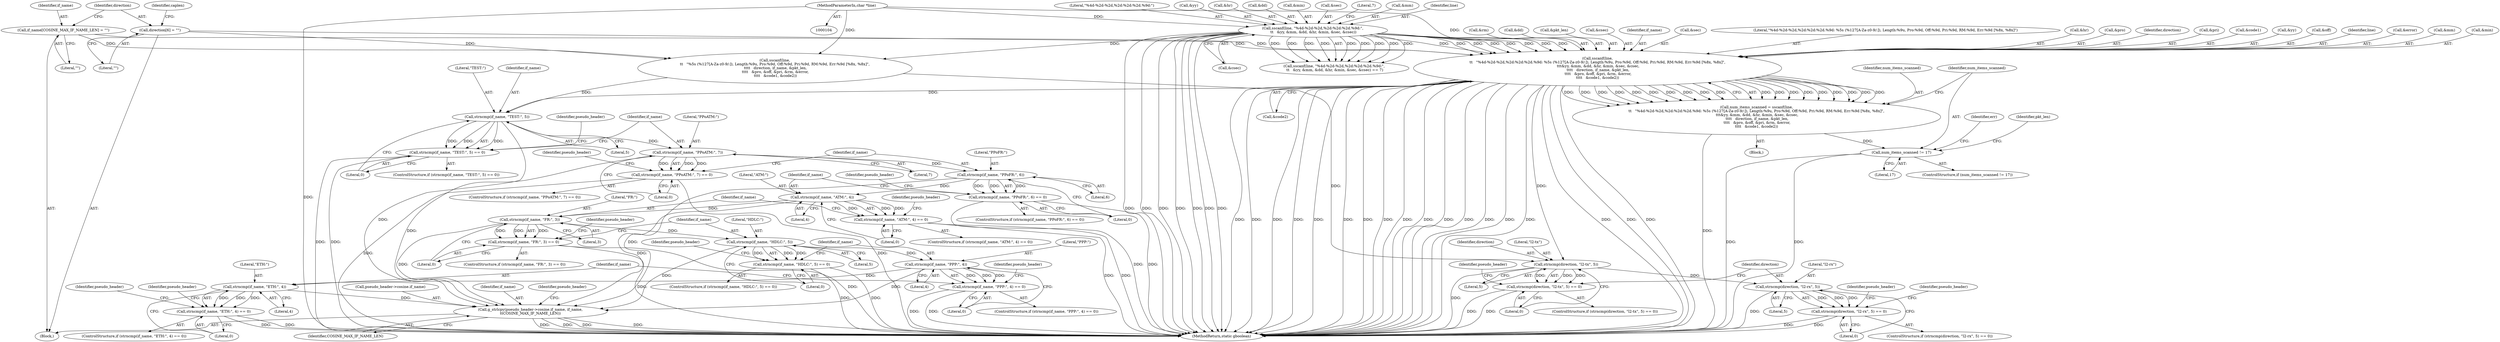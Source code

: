 digraph "0_wireshark_f5ec0afb766f19519ea9623152cca3bbe2229500_2@API" {
"1000175" [label="(Call,sscanf(line,\n\t\t   \"%4d-%2d-%2d,%2d:%2d:%2d.%9d: %5s (%127[A-Za-z0-9/:]), Length:%9u, Pro:%9d, Off:%9d, Pri:%9d, RM:%9d, Err:%9d [%8x, %8x]\",\n \t\t\t&yy, &mm, &dd, &hr, &min, &sec, &csec,\n \t\t\t\t   direction, if_name, &pkt_len,\n \t\t\t\t   &pro, &off, &pri, &rm, &error,\n\t\t\t\t   &code1, &code2))"];
"1000154" [label="(Call,sscanf(line, \"%4d-%2d-%2d,%2d:%2d:%2d.%9d:\",\n \t\t   &yy, &mm, &dd, &hr, &min, &sec, &csec))"];
"1000108" [label="(MethodParameterIn,char *line)"];
"1000140" [label="(Call,direction[6] = \"\")"];
"1000136" [label="(Call,if_name[COSINE_MAX_IF_NAME_LEN] = \"\")"];
"1000173" [label="(Call,num_items_scanned = sscanf(line,\n\t\t   \"%4d-%2d-%2d,%2d:%2d:%2d.%9d: %5s (%127[A-Za-z0-9/:]), Length:%9u, Pro:%9d, Off:%9d, Pri:%9d, RM:%9d, Err:%9d [%8x, %8x]\",\n \t\t\t&yy, &mm, &dd, &hr, &min, &sec, &csec,\n \t\t\t\t   direction, if_name, &pkt_len,\n \t\t\t\t   &pro, &off, &pri, &rm, &error,\n\t\t\t\t   &code1, &code2))"];
"1000211" [label="(Call,num_items_scanned != 17)"];
"1000377" [label="(Call,strncmp(if_name, \"TEST:\", 5))"];
"1000376" [label="(Call,strncmp(if_name, \"TEST:\", 5) == 0)"];
"1000393" [label="(Call,strncmp(if_name, \"PPoATM:\", 7))"];
"1000392" [label="(Call,strncmp(if_name, \"PPoATM:\", 7) == 0)"];
"1000409" [label="(Call,strncmp(if_name, \"PPoFR:\", 6))"];
"1000408" [label="(Call,strncmp(if_name, \"PPoFR:\", 6) == 0)"];
"1000425" [label="(Call,strncmp(if_name, \"ATM:\", 4))"];
"1000424" [label="(Call,strncmp(if_name, \"ATM:\", 4) == 0)"];
"1000441" [label="(Call,strncmp(if_name, \"FR:\", 3))"];
"1000440" [label="(Call,strncmp(if_name, \"FR:\", 3) == 0)"];
"1000457" [label="(Call,strncmp(if_name, \"HDLC:\", 5))"];
"1000456" [label="(Call,strncmp(if_name, \"HDLC:\", 5) == 0)"];
"1000473" [label="(Call,strncmp(if_name, \"PPP:\", 4))"];
"1000472" [label="(Call,strncmp(if_name, \"PPP:\", 4) == 0)"];
"1000489" [label="(Call,strncmp(if_name, \"ETH:\", 4))"];
"1000488" [label="(Call,strncmp(if_name, \"ETH:\", 4) == 0)"];
"1000542" [label="(Call,g_strlcpy(pseudo_header->cosine.if_name, if_name,\n\t\tCOSINE_MAX_IF_NAME_LEN))"];
"1000513" [label="(Call,strncmp(direction, \"l2-tx\", 5))"];
"1000512" [label="(Call,strncmp(direction, \"l2-tx\", 5) == 0)"];
"1000529" [label="(Call,strncmp(direction, \"l2-rx\", 5))"];
"1000528" [label="(Call,strncmp(direction, \"l2-rx\", 5) == 0)"];
"1000439" [label="(ControlStructure,if (strncmp(if_name, \"FR:\", 3) == 0))"];
"1000498" [label="(Identifier,pseudo_header)"];
"1000202" [label="(Call,&rm)"];
"1000208" [label="(Call,&code2)"];
"1000182" [label="(Call,&dd)"];
"1000412" [label="(Literal,6)"];
"1000212" [label="(Identifier,num_items_scanned)"];
"1000427" [label="(Literal,\"ATM:\")"];
"1000210" [label="(ControlStructure,if (num_items_scanned != 17))"];
"1000194" [label="(Call,&pkt_len)"];
"1000474" [label="(Identifier,if_name)"];
"1000402" [label="(Identifier,pseudo_header)"];
"1000466" [label="(Identifier,pseudo_header)"];
"1000458" [label="(Identifier,if_name)"];
"1000514" [label="(Identifier,direction)"];
"1000477" [label="(Literal,0)"];
"1000161" [label="(Call,&dd)"];
"1000190" [label="(Call,&csec)"];
"1000111" [label="(Block,)"];
"1000211" [label="(Call,num_items_scanned != 17)"];
"1000532" [label="(Literal,5)"];
"1000193" [label="(Identifier,if_name)"];
"1000188" [label="(Call,&sec)"];
"1000165" [label="(Call,&min)"];
"1000457" [label="(Call,strncmp(if_name, \"HDLC:\", 5))"];
"1000450" [label="(Identifier,pseudo_header)"];
"1000217" [label="(Identifier,err)"];
"1000381" [label="(Literal,0)"];
"1000491" [label="(Literal,\"ETH:\")"];
"1000475" [label="(Literal,\"PPP:\")"];
"1000476" [label="(Literal,4)"];
"1000108" [label="(MethodParameterIn,char *line)"];
"1000533" [label="(Literal,0)"];
"1000167" [label="(Call,&sec)"];
"1000529" [label="(Call,strncmp(direction, \"l2-rx\", 5))"];
"1000434" [label="(Identifier,pseudo_header)"];
"1000173" [label="(Call,num_items_scanned = sscanf(line,\n\t\t   \"%4d-%2d-%2d,%2d:%2d:%2d.%9d: %5s (%127[A-Za-z0-9/:]), Length:%9u, Pro:%9d, Off:%9d, Pri:%9d, RM:%9d, Err:%9d [%8x, %8x]\",\n \t\t\t&yy, &mm, &dd, &hr, &min, &sec, &csec,\n \t\t\t\t   direction, if_name, &pkt_len,\n \t\t\t\t   &pro, &off, &pri, &rm, &error,\n\t\t\t\t   &code1, &code2))"];
"1000489" [label="(Call,strncmp(if_name, \"ETH:\", 4))"];
"1000171" [label="(Literal,7)"];
"1000159" [label="(Call,&mm)"];
"1000137" [label="(Identifier,if_name)"];
"1000177" [label="(Literal,\"%4d-%2d-%2d,%2d:%2d:%2d.%9d: %5s (%127[A-Za-z0-9/:]), Length:%9u, Pro:%9d, Off:%9d, Pri:%9d, RM:%9d, Err:%9d [%8x, %8x]\")"];
"1000396" [label="(Literal,7)"];
"1000522" [label="(Identifier,pseudo_header)"];
"1000408" [label="(Call,strncmp(if_name, \"PPoFR:\", 6) == 0)"];
"1000442" [label="(Identifier,if_name)"];
"1000460" [label="(Literal,5)"];
"1000174" [label="(Identifier,num_items_scanned)"];
"1000393" [label="(Call,strncmp(if_name, \"PPoATM:\", 7))"];
"1000392" [label="(Call,strncmp(if_name, \"PPoATM:\", 7) == 0)"];
"1000492" [label="(Literal,4)"];
"1000407" [label="(ControlStructure,if (strncmp(if_name, \"PPoFR:\", 6) == 0))"];
"1000184" [label="(Call,&hr)"];
"1000172" [label="(Block,)"];
"1000530" [label="(Identifier,direction)"];
"1000424" [label="(Call,strncmp(if_name, \"ATM:\", 4) == 0)"];
"1000196" [label="(Call,&pro)"];
"1000155" [label="(Identifier,line)"];
"1000375" [label="(ControlStructure,if (strncmp(if_name, \"TEST:\", 5) == 0))"];
"1000140" [label="(Call,direction[6] = \"\")"];
"1000156" [label="(Literal,\"%4d-%2d-%2d,%2d:%2d:%2d.%9d:\")"];
"1000413" [label="(Literal,0)"];
"1000429" [label="(Literal,0)"];
"1000377" [label="(Call,strncmp(if_name, \"TEST:\", 5))"];
"1000548" [label="(Identifier,if_name)"];
"1000376" [label="(Call,strncmp(if_name, \"TEST:\", 5) == 0)"];
"1000426" [label="(Identifier,if_name)"];
"1000471" [label="(ControlStructure,if (strncmp(if_name, \"PPP:\", 4) == 0))"];
"1000150" [label="(Identifier,caplen)"];
"1000380" [label="(Literal,5)"];
"1000459" [label="(Literal,\"HDLC:\")"];
"1000578" [label="(MethodReturn,static gboolean)"];
"1000488" [label="(Call,strncmp(if_name, \"ETH:\", 4) == 0)"];
"1000461" [label="(Literal,0)"];
"1000455" [label="(ControlStructure,if (strncmp(if_name, \"HDLC:\", 5) == 0))"];
"1000531" [label="(Literal,\"l2-rx\")"];
"1000138" [label="(Literal,\"\")"];
"1000142" [label="(Literal,\"\")"];
"1000418" [label="(Identifier,pseudo_header)"];
"1000423" [label="(ControlStructure,if (strncmp(if_name, \"ATM:\", 4) == 0))"];
"1000473" [label="(Call,strncmp(if_name, \"PPP:\", 4))"];
"1000425" [label="(Call,strncmp(if_name, \"ATM:\", 4))"];
"1000482" [label="(Identifier,pseudo_header)"];
"1000154" [label="(Call,sscanf(line, \"%4d-%2d-%2d,%2d:%2d:%2d.%9d:\",\n \t\t   &yy, &mm, &dd, &hr, &min, &sec, &csec))"];
"1000516" [label="(Literal,5)"];
"1000157" [label="(Call,&yy)"];
"1000441" [label="(Call,strncmp(if_name, \"FR:\", 3))"];
"1000553" [label="(Identifier,pseudo_header)"];
"1000507" [label="(Identifier,pseudo_header)"];
"1000549" [label="(Identifier,COSINE_MAX_IF_NAME_LEN)"];
"1000192" [label="(Identifier,direction)"];
"1000379" [label="(Literal,\"TEST:\")"];
"1000230" [label="(Call,sscanf(line,\n\t\t   \"%5s (%127[A-Za-z0-9/:]), Length:%9u, Pro:%9d, Off:%9d, Pri:%9d, RM:%9d, Err:%9d [%8x, %8x]\",\n \t\t\t\t   direction, if_name, &pkt_len,\n \t\t\t\t   &pro, &off, &pri, &rm, &error,\n \t\t\t\t   &code1, &code2))"];
"1000444" [label="(Literal,3)"];
"1000528" [label="(Call,strncmp(direction, \"l2-rx\", 5) == 0)"];
"1000378" [label="(Identifier,if_name)"];
"1000440" [label="(Call,strncmp(if_name, \"FR:\", 3) == 0)"];
"1000512" [label="(Call,strncmp(direction, \"l2-tx\", 5) == 0)"];
"1000511" [label="(ControlStructure,if (strncmp(direction, \"l2-tx\", 5) == 0))"];
"1000200" [label="(Call,&pri)"];
"1000206" [label="(Call,&code1)"];
"1000490" [label="(Identifier,if_name)"];
"1000410" [label="(Identifier,if_name)"];
"1000445" [label="(Literal,0)"];
"1000487" [label="(ControlStructure,if (strncmp(if_name, \"ETH:\", 4) == 0))"];
"1000395" [label="(Literal,\"PPoATM:\")"];
"1000394" [label="(Identifier,if_name)"];
"1000284" [label="(Identifier,pkt_len)"];
"1000513" [label="(Call,strncmp(direction, \"l2-tx\", 5))"];
"1000545" [label="(Identifier,pseudo_header)"];
"1000178" [label="(Call,&yy)"];
"1000169" [label="(Call,&csec)"];
"1000153" [label="(Call,sscanf(line, \"%4d-%2d-%2d,%2d:%2d:%2d.%9d:\",\n \t\t   &yy, &mm, &dd, &hr, &min, &sec, &csec) == 7)"];
"1000163" [label="(Call,&hr)"];
"1000543" [label="(Call,pseudo_header->cosine.if_name)"];
"1000515" [label="(Literal,\"l2-tx\")"];
"1000391" [label="(ControlStructure,if (strncmp(if_name, \"PPoATM:\", 7) == 0))"];
"1000542" [label="(Call,g_strlcpy(pseudo_header->cosine.if_name, if_name,\n\t\tCOSINE_MAX_IF_NAME_LEN))"];
"1000527" [label="(ControlStructure,if (strncmp(direction, \"l2-rx\", 5) == 0))"];
"1000175" [label="(Call,sscanf(line,\n\t\t   \"%4d-%2d-%2d,%2d:%2d:%2d.%9d: %5s (%127[A-Za-z0-9/:]), Length:%9u, Pro:%9d, Off:%9d, Pri:%9d, RM:%9d, Err:%9d [%8x, %8x]\",\n \t\t\t&yy, &mm, &dd, &hr, &min, &sec, &csec,\n \t\t\t\t   direction, if_name, &pkt_len,\n \t\t\t\t   &pro, &off, &pri, &rm, &error,\n\t\t\t\t   &code1, &code2))"];
"1000213" [label="(Literal,17)"];
"1000493" [label="(Literal,0)"];
"1000141" [label="(Identifier,direction)"];
"1000443" [label="(Literal,\"FR:\")"];
"1000198" [label="(Call,&off)"];
"1000176" [label="(Identifier,line)"];
"1000204" [label="(Call,&error)"];
"1000456" [label="(Call,strncmp(if_name, \"HDLC:\", 5) == 0)"];
"1000136" [label="(Call,if_name[COSINE_MAX_IF_NAME_LEN] = \"\")"];
"1000409" [label="(Call,strncmp(if_name, \"PPoFR:\", 6))"];
"1000397" [label="(Literal,0)"];
"1000472" [label="(Call,strncmp(if_name, \"PPP:\", 4) == 0)"];
"1000538" [label="(Identifier,pseudo_header)"];
"1000180" [label="(Call,&mm)"];
"1000517" [label="(Literal,0)"];
"1000411" [label="(Literal,\"PPoFR:\")"];
"1000428" [label="(Literal,4)"];
"1000386" [label="(Identifier,pseudo_header)"];
"1000186" [label="(Call,&min)"];
"1000175" -> "1000173"  [label="AST: "];
"1000175" -> "1000208"  [label="CFG: "];
"1000176" -> "1000175"  [label="AST: "];
"1000177" -> "1000175"  [label="AST: "];
"1000178" -> "1000175"  [label="AST: "];
"1000180" -> "1000175"  [label="AST: "];
"1000182" -> "1000175"  [label="AST: "];
"1000184" -> "1000175"  [label="AST: "];
"1000186" -> "1000175"  [label="AST: "];
"1000188" -> "1000175"  [label="AST: "];
"1000190" -> "1000175"  [label="AST: "];
"1000192" -> "1000175"  [label="AST: "];
"1000193" -> "1000175"  [label="AST: "];
"1000194" -> "1000175"  [label="AST: "];
"1000196" -> "1000175"  [label="AST: "];
"1000198" -> "1000175"  [label="AST: "];
"1000200" -> "1000175"  [label="AST: "];
"1000202" -> "1000175"  [label="AST: "];
"1000204" -> "1000175"  [label="AST: "];
"1000206" -> "1000175"  [label="AST: "];
"1000208" -> "1000175"  [label="AST: "];
"1000173" -> "1000175"  [label="CFG: "];
"1000175" -> "1000578"  [label="DDG: "];
"1000175" -> "1000578"  [label="DDG: "];
"1000175" -> "1000578"  [label="DDG: "];
"1000175" -> "1000578"  [label="DDG: "];
"1000175" -> "1000578"  [label="DDG: "];
"1000175" -> "1000578"  [label="DDG: "];
"1000175" -> "1000578"  [label="DDG: "];
"1000175" -> "1000578"  [label="DDG: "];
"1000175" -> "1000578"  [label="DDG: "];
"1000175" -> "1000578"  [label="DDG: "];
"1000175" -> "1000578"  [label="DDG: "];
"1000175" -> "1000578"  [label="DDG: "];
"1000175" -> "1000578"  [label="DDG: "];
"1000175" -> "1000578"  [label="DDG: "];
"1000175" -> "1000578"  [label="DDG: "];
"1000175" -> "1000578"  [label="DDG: "];
"1000175" -> "1000578"  [label="DDG: "];
"1000175" -> "1000578"  [label="DDG: "];
"1000175" -> "1000173"  [label="DDG: "];
"1000175" -> "1000173"  [label="DDG: "];
"1000175" -> "1000173"  [label="DDG: "];
"1000175" -> "1000173"  [label="DDG: "];
"1000175" -> "1000173"  [label="DDG: "];
"1000175" -> "1000173"  [label="DDG: "];
"1000175" -> "1000173"  [label="DDG: "];
"1000175" -> "1000173"  [label="DDG: "];
"1000175" -> "1000173"  [label="DDG: "];
"1000175" -> "1000173"  [label="DDG: "];
"1000175" -> "1000173"  [label="DDG: "];
"1000175" -> "1000173"  [label="DDG: "];
"1000175" -> "1000173"  [label="DDG: "];
"1000175" -> "1000173"  [label="DDG: "];
"1000175" -> "1000173"  [label="DDG: "];
"1000175" -> "1000173"  [label="DDG: "];
"1000175" -> "1000173"  [label="DDG: "];
"1000175" -> "1000173"  [label="DDG: "];
"1000175" -> "1000173"  [label="DDG: "];
"1000154" -> "1000175"  [label="DDG: "];
"1000154" -> "1000175"  [label="DDG: "];
"1000154" -> "1000175"  [label="DDG: "];
"1000154" -> "1000175"  [label="DDG: "];
"1000154" -> "1000175"  [label="DDG: "];
"1000154" -> "1000175"  [label="DDG: "];
"1000154" -> "1000175"  [label="DDG: "];
"1000154" -> "1000175"  [label="DDG: "];
"1000108" -> "1000175"  [label="DDG: "];
"1000140" -> "1000175"  [label="DDG: "];
"1000136" -> "1000175"  [label="DDG: "];
"1000175" -> "1000377"  [label="DDG: "];
"1000175" -> "1000513"  [label="DDG: "];
"1000154" -> "1000153"  [label="AST: "];
"1000154" -> "1000169"  [label="CFG: "];
"1000155" -> "1000154"  [label="AST: "];
"1000156" -> "1000154"  [label="AST: "];
"1000157" -> "1000154"  [label="AST: "];
"1000159" -> "1000154"  [label="AST: "];
"1000161" -> "1000154"  [label="AST: "];
"1000163" -> "1000154"  [label="AST: "];
"1000165" -> "1000154"  [label="AST: "];
"1000167" -> "1000154"  [label="AST: "];
"1000169" -> "1000154"  [label="AST: "];
"1000171" -> "1000154"  [label="CFG: "];
"1000154" -> "1000578"  [label="DDG: "];
"1000154" -> "1000578"  [label="DDG: "];
"1000154" -> "1000578"  [label="DDG: "];
"1000154" -> "1000578"  [label="DDG: "];
"1000154" -> "1000578"  [label="DDG: "];
"1000154" -> "1000578"  [label="DDG: "];
"1000154" -> "1000578"  [label="DDG: "];
"1000154" -> "1000153"  [label="DDG: "];
"1000154" -> "1000153"  [label="DDG: "];
"1000154" -> "1000153"  [label="DDG: "];
"1000154" -> "1000153"  [label="DDG: "];
"1000154" -> "1000153"  [label="DDG: "];
"1000154" -> "1000153"  [label="DDG: "];
"1000154" -> "1000153"  [label="DDG: "];
"1000154" -> "1000153"  [label="DDG: "];
"1000154" -> "1000153"  [label="DDG: "];
"1000108" -> "1000154"  [label="DDG: "];
"1000154" -> "1000230"  [label="DDG: "];
"1000108" -> "1000104"  [label="AST: "];
"1000108" -> "1000578"  [label="DDG: "];
"1000108" -> "1000230"  [label="DDG: "];
"1000140" -> "1000111"  [label="AST: "];
"1000140" -> "1000142"  [label="CFG: "];
"1000141" -> "1000140"  [label="AST: "];
"1000142" -> "1000140"  [label="AST: "];
"1000150" -> "1000140"  [label="CFG: "];
"1000140" -> "1000230"  [label="DDG: "];
"1000136" -> "1000111"  [label="AST: "];
"1000136" -> "1000138"  [label="CFG: "];
"1000137" -> "1000136"  [label="AST: "];
"1000138" -> "1000136"  [label="AST: "];
"1000141" -> "1000136"  [label="CFG: "];
"1000136" -> "1000230"  [label="DDG: "];
"1000173" -> "1000172"  [label="AST: "];
"1000174" -> "1000173"  [label="AST: "];
"1000212" -> "1000173"  [label="CFG: "];
"1000173" -> "1000578"  [label="DDG: "];
"1000173" -> "1000211"  [label="DDG: "];
"1000211" -> "1000210"  [label="AST: "];
"1000211" -> "1000213"  [label="CFG: "];
"1000212" -> "1000211"  [label="AST: "];
"1000213" -> "1000211"  [label="AST: "];
"1000217" -> "1000211"  [label="CFG: "];
"1000284" -> "1000211"  [label="CFG: "];
"1000211" -> "1000578"  [label="DDG: "];
"1000211" -> "1000578"  [label="DDG: "];
"1000377" -> "1000376"  [label="AST: "];
"1000377" -> "1000380"  [label="CFG: "];
"1000378" -> "1000377"  [label="AST: "];
"1000379" -> "1000377"  [label="AST: "];
"1000380" -> "1000377"  [label="AST: "];
"1000381" -> "1000377"  [label="CFG: "];
"1000377" -> "1000376"  [label="DDG: "];
"1000377" -> "1000376"  [label="DDG: "];
"1000377" -> "1000376"  [label="DDG: "];
"1000230" -> "1000377"  [label="DDG: "];
"1000377" -> "1000393"  [label="DDG: "];
"1000377" -> "1000542"  [label="DDG: "];
"1000376" -> "1000375"  [label="AST: "];
"1000376" -> "1000381"  [label="CFG: "];
"1000381" -> "1000376"  [label="AST: "];
"1000386" -> "1000376"  [label="CFG: "];
"1000394" -> "1000376"  [label="CFG: "];
"1000376" -> "1000578"  [label="DDG: "];
"1000376" -> "1000578"  [label="DDG: "];
"1000393" -> "1000392"  [label="AST: "];
"1000393" -> "1000396"  [label="CFG: "];
"1000394" -> "1000393"  [label="AST: "];
"1000395" -> "1000393"  [label="AST: "];
"1000396" -> "1000393"  [label="AST: "];
"1000397" -> "1000393"  [label="CFG: "];
"1000393" -> "1000392"  [label="DDG: "];
"1000393" -> "1000392"  [label="DDG: "];
"1000393" -> "1000392"  [label="DDG: "];
"1000393" -> "1000409"  [label="DDG: "];
"1000393" -> "1000542"  [label="DDG: "];
"1000392" -> "1000391"  [label="AST: "];
"1000392" -> "1000397"  [label="CFG: "];
"1000397" -> "1000392"  [label="AST: "];
"1000402" -> "1000392"  [label="CFG: "];
"1000410" -> "1000392"  [label="CFG: "];
"1000392" -> "1000578"  [label="DDG: "];
"1000392" -> "1000578"  [label="DDG: "];
"1000409" -> "1000408"  [label="AST: "];
"1000409" -> "1000412"  [label="CFG: "];
"1000410" -> "1000409"  [label="AST: "];
"1000411" -> "1000409"  [label="AST: "];
"1000412" -> "1000409"  [label="AST: "];
"1000413" -> "1000409"  [label="CFG: "];
"1000409" -> "1000408"  [label="DDG: "];
"1000409" -> "1000408"  [label="DDG: "];
"1000409" -> "1000408"  [label="DDG: "];
"1000409" -> "1000425"  [label="DDG: "];
"1000409" -> "1000542"  [label="DDG: "];
"1000408" -> "1000407"  [label="AST: "];
"1000408" -> "1000413"  [label="CFG: "];
"1000413" -> "1000408"  [label="AST: "];
"1000418" -> "1000408"  [label="CFG: "];
"1000426" -> "1000408"  [label="CFG: "];
"1000408" -> "1000578"  [label="DDG: "];
"1000408" -> "1000578"  [label="DDG: "];
"1000425" -> "1000424"  [label="AST: "];
"1000425" -> "1000428"  [label="CFG: "];
"1000426" -> "1000425"  [label="AST: "];
"1000427" -> "1000425"  [label="AST: "];
"1000428" -> "1000425"  [label="AST: "];
"1000429" -> "1000425"  [label="CFG: "];
"1000425" -> "1000424"  [label="DDG: "];
"1000425" -> "1000424"  [label="DDG: "];
"1000425" -> "1000424"  [label="DDG: "];
"1000425" -> "1000441"  [label="DDG: "];
"1000425" -> "1000542"  [label="DDG: "];
"1000424" -> "1000423"  [label="AST: "];
"1000424" -> "1000429"  [label="CFG: "];
"1000429" -> "1000424"  [label="AST: "];
"1000434" -> "1000424"  [label="CFG: "];
"1000442" -> "1000424"  [label="CFG: "];
"1000424" -> "1000578"  [label="DDG: "];
"1000424" -> "1000578"  [label="DDG: "];
"1000441" -> "1000440"  [label="AST: "];
"1000441" -> "1000444"  [label="CFG: "];
"1000442" -> "1000441"  [label="AST: "];
"1000443" -> "1000441"  [label="AST: "];
"1000444" -> "1000441"  [label="AST: "];
"1000445" -> "1000441"  [label="CFG: "];
"1000441" -> "1000440"  [label="DDG: "];
"1000441" -> "1000440"  [label="DDG: "];
"1000441" -> "1000440"  [label="DDG: "];
"1000441" -> "1000457"  [label="DDG: "];
"1000441" -> "1000542"  [label="DDG: "];
"1000440" -> "1000439"  [label="AST: "];
"1000440" -> "1000445"  [label="CFG: "];
"1000445" -> "1000440"  [label="AST: "];
"1000450" -> "1000440"  [label="CFG: "];
"1000458" -> "1000440"  [label="CFG: "];
"1000440" -> "1000578"  [label="DDG: "];
"1000440" -> "1000578"  [label="DDG: "];
"1000457" -> "1000456"  [label="AST: "];
"1000457" -> "1000460"  [label="CFG: "];
"1000458" -> "1000457"  [label="AST: "];
"1000459" -> "1000457"  [label="AST: "];
"1000460" -> "1000457"  [label="AST: "];
"1000461" -> "1000457"  [label="CFG: "];
"1000457" -> "1000456"  [label="DDG: "];
"1000457" -> "1000456"  [label="DDG: "];
"1000457" -> "1000456"  [label="DDG: "];
"1000457" -> "1000473"  [label="DDG: "];
"1000457" -> "1000542"  [label="DDG: "];
"1000456" -> "1000455"  [label="AST: "];
"1000456" -> "1000461"  [label="CFG: "];
"1000461" -> "1000456"  [label="AST: "];
"1000466" -> "1000456"  [label="CFG: "];
"1000474" -> "1000456"  [label="CFG: "];
"1000456" -> "1000578"  [label="DDG: "];
"1000456" -> "1000578"  [label="DDG: "];
"1000473" -> "1000472"  [label="AST: "];
"1000473" -> "1000476"  [label="CFG: "];
"1000474" -> "1000473"  [label="AST: "];
"1000475" -> "1000473"  [label="AST: "];
"1000476" -> "1000473"  [label="AST: "];
"1000477" -> "1000473"  [label="CFG: "];
"1000473" -> "1000472"  [label="DDG: "];
"1000473" -> "1000472"  [label="DDG: "];
"1000473" -> "1000472"  [label="DDG: "];
"1000473" -> "1000489"  [label="DDG: "];
"1000473" -> "1000542"  [label="DDG: "];
"1000472" -> "1000471"  [label="AST: "];
"1000472" -> "1000477"  [label="CFG: "];
"1000477" -> "1000472"  [label="AST: "];
"1000482" -> "1000472"  [label="CFG: "];
"1000490" -> "1000472"  [label="CFG: "];
"1000472" -> "1000578"  [label="DDG: "];
"1000472" -> "1000578"  [label="DDG: "];
"1000489" -> "1000488"  [label="AST: "];
"1000489" -> "1000492"  [label="CFG: "];
"1000490" -> "1000489"  [label="AST: "];
"1000491" -> "1000489"  [label="AST: "];
"1000492" -> "1000489"  [label="AST: "];
"1000493" -> "1000489"  [label="CFG: "];
"1000489" -> "1000488"  [label="DDG: "];
"1000489" -> "1000488"  [label="DDG: "];
"1000489" -> "1000488"  [label="DDG: "];
"1000489" -> "1000542"  [label="DDG: "];
"1000488" -> "1000487"  [label="AST: "];
"1000488" -> "1000493"  [label="CFG: "];
"1000493" -> "1000488"  [label="AST: "];
"1000498" -> "1000488"  [label="CFG: "];
"1000507" -> "1000488"  [label="CFG: "];
"1000488" -> "1000578"  [label="DDG: "];
"1000488" -> "1000578"  [label="DDG: "];
"1000542" -> "1000111"  [label="AST: "];
"1000542" -> "1000549"  [label="CFG: "];
"1000543" -> "1000542"  [label="AST: "];
"1000548" -> "1000542"  [label="AST: "];
"1000549" -> "1000542"  [label="AST: "];
"1000553" -> "1000542"  [label="CFG: "];
"1000542" -> "1000578"  [label="DDG: "];
"1000542" -> "1000578"  [label="DDG: "];
"1000542" -> "1000578"  [label="DDG: "];
"1000542" -> "1000578"  [label="DDG: "];
"1000513" -> "1000512"  [label="AST: "];
"1000513" -> "1000516"  [label="CFG: "];
"1000514" -> "1000513"  [label="AST: "];
"1000515" -> "1000513"  [label="AST: "];
"1000516" -> "1000513"  [label="AST: "];
"1000517" -> "1000513"  [label="CFG: "];
"1000513" -> "1000578"  [label="DDG: "];
"1000513" -> "1000512"  [label="DDG: "];
"1000513" -> "1000512"  [label="DDG: "];
"1000513" -> "1000512"  [label="DDG: "];
"1000230" -> "1000513"  [label="DDG: "];
"1000513" -> "1000529"  [label="DDG: "];
"1000512" -> "1000511"  [label="AST: "];
"1000512" -> "1000517"  [label="CFG: "];
"1000517" -> "1000512"  [label="AST: "];
"1000522" -> "1000512"  [label="CFG: "];
"1000530" -> "1000512"  [label="CFG: "];
"1000512" -> "1000578"  [label="DDG: "];
"1000512" -> "1000578"  [label="DDG: "];
"1000529" -> "1000528"  [label="AST: "];
"1000529" -> "1000532"  [label="CFG: "];
"1000530" -> "1000529"  [label="AST: "];
"1000531" -> "1000529"  [label="AST: "];
"1000532" -> "1000529"  [label="AST: "];
"1000533" -> "1000529"  [label="CFG: "];
"1000529" -> "1000578"  [label="DDG: "];
"1000529" -> "1000528"  [label="DDG: "];
"1000529" -> "1000528"  [label="DDG: "];
"1000529" -> "1000528"  [label="DDG: "];
"1000528" -> "1000527"  [label="AST: "];
"1000528" -> "1000533"  [label="CFG: "];
"1000533" -> "1000528"  [label="AST: "];
"1000538" -> "1000528"  [label="CFG: "];
"1000545" -> "1000528"  [label="CFG: "];
"1000528" -> "1000578"  [label="DDG: "];
"1000528" -> "1000578"  [label="DDG: "];
}
